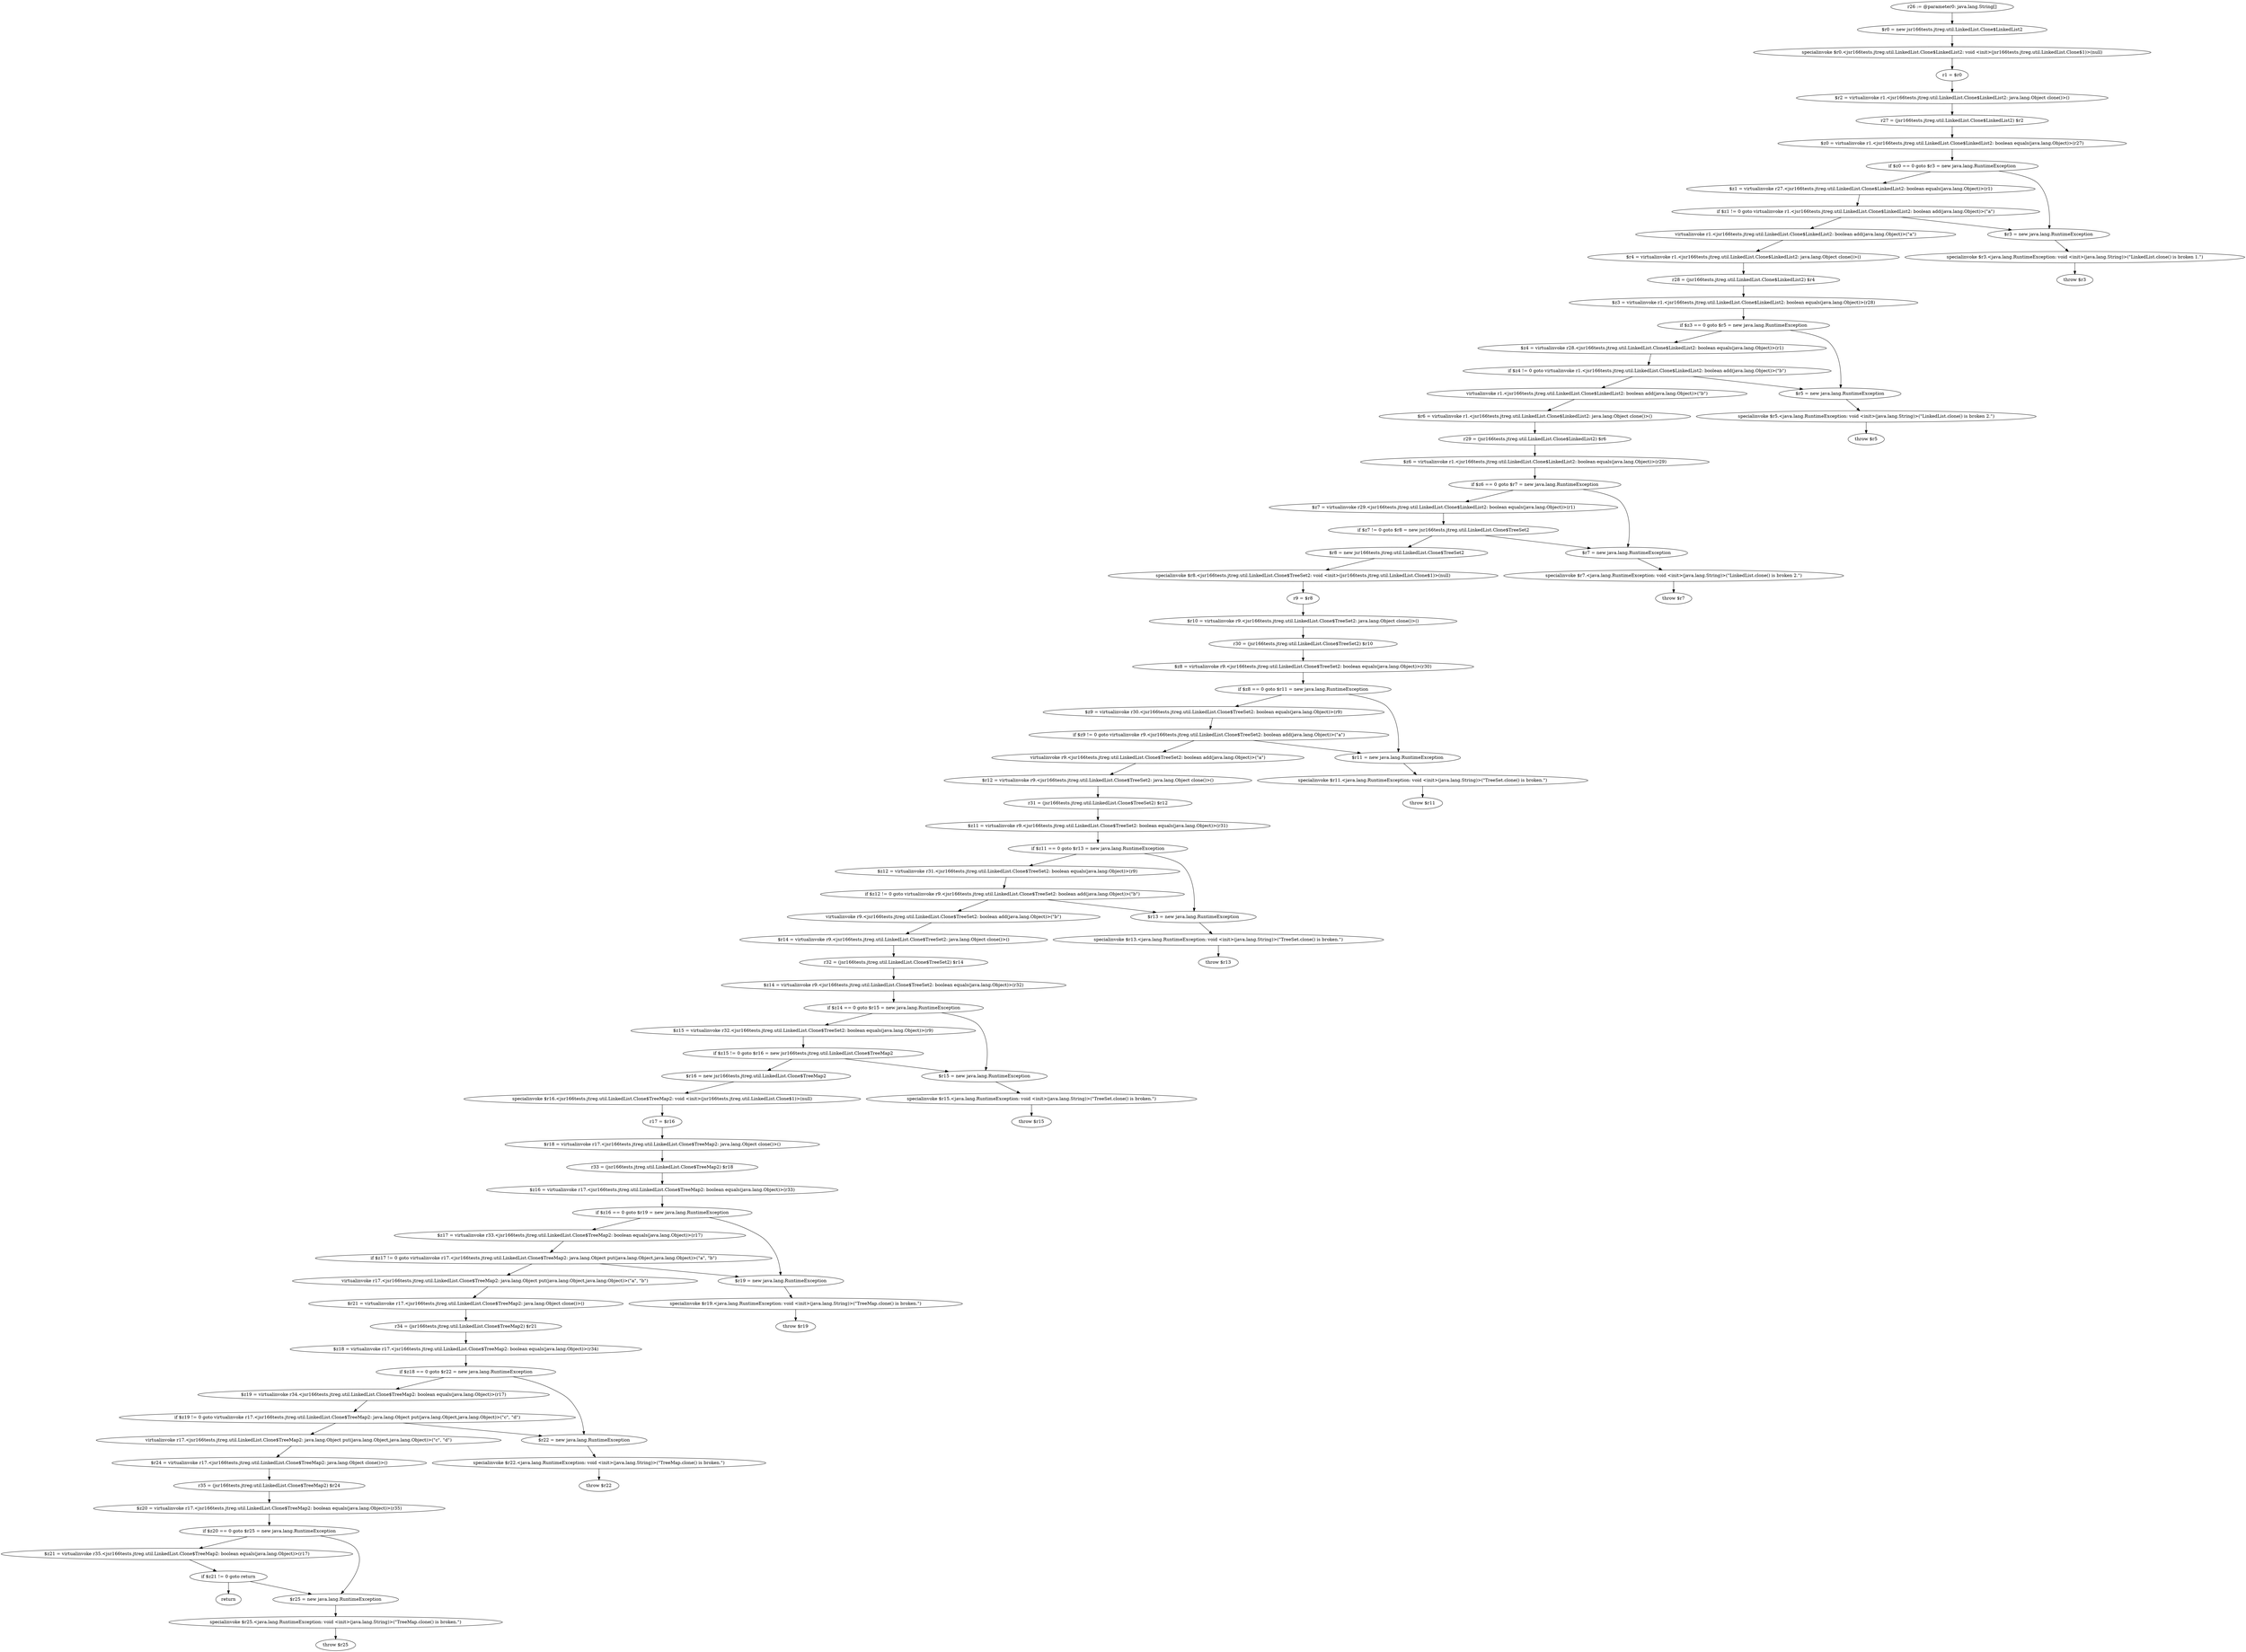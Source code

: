 digraph "unitGraph" {
    "r26 := @parameter0: java.lang.String[]"
    "$r0 = new jsr166tests.jtreg.util.LinkedList.Clone$LinkedList2"
    "specialinvoke $r0.<jsr166tests.jtreg.util.LinkedList.Clone$LinkedList2: void <init>(jsr166tests.jtreg.util.LinkedList.Clone$1)>(null)"
    "r1 = $r0"
    "$r2 = virtualinvoke r1.<jsr166tests.jtreg.util.LinkedList.Clone$LinkedList2: java.lang.Object clone()>()"
    "r27 = (jsr166tests.jtreg.util.LinkedList.Clone$LinkedList2) $r2"
    "$z0 = virtualinvoke r1.<jsr166tests.jtreg.util.LinkedList.Clone$LinkedList2: boolean equals(java.lang.Object)>(r27)"
    "if $z0 == 0 goto $r3 = new java.lang.RuntimeException"
    "$z1 = virtualinvoke r27.<jsr166tests.jtreg.util.LinkedList.Clone$LinkedList2: boolean equals(java.lang.Object)>(r1)"
    "if $z1 != 0 goto virtualinvoke r1.<jsr166tests.jtreg.util.LinkedList.Clone$LinkedList2: boolean add(java.lang.Object)>(\"a\")"
    "$r3 = new java.lang.RuntimeException"
    "specialinvoke $r3.<java.lang.RuntimeException: void <init>(java.lang.String)>(\"LinkedList.clone() is broken 1.\")"
    "throw $r3"
    "virtualinvoke r1.<jsr166tests.jtreg.util.LinkedList.Clone$LinkedList2: boolean add(java.lang.Object)>(\"a\")"
    "$r4 = virtualinvoke r1.<jsr166tests.jtreg.util.LinkedList.Clone$LinkedList2: java.lang.Object clone()>()"
    "r28 = (jsr166tests.jtreg.util.LinkedList.Clone$LinkedList2) $r4"
    "$z3 = virtualinvoke r1.<jsr166tests.jtreg.util.LinkedList.Clone$LinkedList2: boolean equals(java.lang.Object)>(r28)"
    "if $z3 == 0 goto $r5 = new java.lang.RuntimeException"
    "$z4 = virtualinvoke r28.<jsr166tests.jtreg.util.LinkedList.Clone$LinkedList2: boolean equals(java.lang.Object)>(r1)"
    "if $z4 != 0 goto virtualinvoke r1.<jsr166tests.jtreg.util.LinkedList.Clone$LinkedList2: boolean add(java.lang.Object)>(\"b\")"
    "$r5 = new java.lang.RuntimeException"
    "specialinvoke $r5.<java.lang.RuntimeException: void <init>(java.lang.String)>(\"LinkedList.clone() is broken 2.\")"
    "throw $r5"
    "virtualinvoke r1.<jsr166tests.jtreg.util.LinkedList.Clone$LinkedList2: boolean add(java.lang.Object)>(\"b\")"
    "$r6 = virtualinvoke r1.<jsr166tests.jtreg.util.LinkedList.Clone$LinkedList2: java.lang.Object clone()>()"
    "r29 = (jsr166tests.jtreg.util.LinkedList.Clone$LinkedList2) $r6"
    "$z6 = virtualinvoke r1.<jsr166tests.jtreg.util.LinkedList.Clone$LinkedList2: boolean equals(java.lang.Object)>(r29)"
    "if $z6 == 0 goto $r7 = new java.lang.RuntimeException"
    "$z7 = virtualinvoke r29.<jsr166tests.jtreg.util.LinkedList.Clone$LinkedList2: boolean equals(java.lang.Object)>(r1)"
    "if $z7 != 0 goto $r8 = new jsr166tests.jtreg.util.LinkedList.Clone$TreeSet2"
    "$r7 = new java.lang.RuntimeException"
    "specialinvoke $r7.<java.lang.RuntimeException: void <init>(java.lang.String)>(\"LinkedList.clone() is broken 2.\")"
    "throw $r7"
    "$r8 = new jsr166tests.jtreg.util.LinkedList.Clone$TreeSet2"
    "specialinvoke $r8.<jsr166tests.jtreg.util.LinkedList.Clone$TreeSet2: void <init>(jsr166tests.jtreg.util.LinkedList.Clone$1)>(null)"
    "r9 = $r8"
    "$r10 = virtualinvoke r9.<jsr166tests.jtreg.util.LinkedList.Clone$TreeSet2: java.lang.Object clone()>()"
    "r30 = (jsr166tests.jtreg.util.LinkedList.Clone$TreeSet2) $r10"
    "$z8 = virtualinvoke r9.<jsr166tests.jtreg.util.LinkedList.Clone$TreeSet2: boolean equals(java.lang.Object)>(r30)"
    "if $z8 == 0 goto $r11 = new java.lang.RuntimeException"
    "$z9 = virtualinvoke r30.<jsr166tests.jtreg.util.LinkedList.Clone$TreeSet2: boolean equals(java.lang.Object)>(r9)"
    "if $z9 != 0 goto virtualinvoke r9.<jsr166tests.jtreg.util.LinkedList.Clone$TreeSet2: boolean add(java.lang.Object)>(\"a\")"
    "$r11 = new java.lang.RuntimeException"
    "specialinvoke $r11.<java.lang.RuntimeException: void <init>(java.lang.String)>(\"TreeSet.clone() is broken.\")"
    "throw $r11"
    "virtualinvoke r9.<jsr166tests.jtreg.util.LinkedList.Clone$TreeSet2: boolean add(java.lang.Object)>(\"a\")"
    "$r12 = virtualinvoke r9.<jsr166tests.jtreg.util.LinkedList.Clone$TreeSet2: java.lang.Object clone()>()"
    "r31 = (jsr166tests.jtreg.util.LinkedList.Clone$TreeSet2) $r12"
    "$z11 = virtualinvoke r9.<jsr166tests.jtreg.util.LinkedList.Clone$TreeSet2: boolean equals(java.lang.Object)>(r31)"
    "if $z11 == 0 goto $r13 = new java.lang.RuntimeException"
    "$z12 = virtualinvoke r31.<jsr166tests.jtreg.util.LinkedList.Clone$TreeSet2: boolean equals(java.lang.Object)>(r9)"
    "if $z12 != 0 goto virtualinvoke r9.<jsr166tests.jtreg.util.LinkedList.Clone$TreeSet2: boolean add(java.lang.Object)>(\"b\")"
    "$r13 = new java.lang.RuntimeException"
    "specialinvoke $r13.<java.lang.RuntimeException: void <init>(java.lang.String)>(\"TreeSet.clone() is broken.\")"
    "throw $r13"
    "virtualinvoke r9.<jsr166tests.jtreg.util.LinkedList.Clone$TreeSet2: boolean add(java.lang.Object)>(\"b\")"
    "$r14 = virtualinvoke r9.<jsr166tests.jtreg.util.LinkedList.Clone$TreeSet2: java.lang.Object clone()>()"
    "r32 = (jsr166tests.jtreg.util.LinkedList.Clone$TreeSet2) $r14"
    "$z14 = virtualinvoke r9.<jsr166tests.jtreg.util.LinkedList.Clone$TreeSet2: boolean equals(java.lang.Object)>(r32)"
    "if $z14 == 0 goto $r15 = new java.lang.RuntimeException"
    "$z15 = virtualinvoke r32.<jsr166tests.jtreg.util.LinkedList.Clone$TreeSet2: boolean equals(java.lang.Object)>(r9)"
    "if $z15 != 0 goto $r16 = new jsr166tests.jtreg.util.LinkedList.Clone$TreeMap2"
    "$r15 = new java.lang.RuntimeException"
    "specialinvoke $r15.<java.lang.RuntimeException: void <init>(java.lang.String)>(\"TreeSet.clone() is broken.\")"
    "throw $r15"
    "$r16 = new jsr166tests.jtreg.util.LinkedList.Clone$TreeMap2"
    "specialinvoke $r16.<jsr166tests.jtreg.util.LinkedList.Clone$TreeMap2: void <init>(jsr166tests.jtreg.util.LinkedList.Clone$1)>(null)"
    "r17 = $r16"
    "$r18 = virtualinvoke r17.<jsr166tests.jtreg.util.LinkedList.Clone$TreeMap2: java.lang.Object clone()>()"
    "r33 = (jsr166tests.jtreg.util.LinkedList.Clone$TreeMap2) $r18"
    "$z16 = virtualinvoke r17.<jsr166tests.jtreg.util.LinkedList.Clone$TreeMap2: boolean equals(java.lang.Object)>(r33)"
    "if $z16 == 0 goto $r19 = new java.lang.RuntimeException"
    "$z17 = virtualinvoke r33.<jsr166tests.jtreg.util.LinkedList.Clone$TreeMap2: boolean equals(java.lang.Object)>(r17)"
    "if $z17 != 0 goto virtualinvoke r17.<jsr166tests.jtreg.util.LinkedList.Clone$TreeMap2: java.lang.Object put(java.lang.Object,java.lang.Object)>(\"a\", \"b\")"
    "$r19 = new java.lang.RuntimeException"
    "specialinvoke $r19.<java.lang.RuntimeException: void <init>(java.lang.String)>(\"TreeMap.clone() is broken.\")"
    "throw $r19"
    "virtualinvoke r17.<jsr166tests.jtreg.util.LinkedList.Clone$TreeMap2: java.lang.Object put(java.lang.Object,java.lang.Object)>(\"a\", \"b\")"
    "$r21 = virtualinvoke r17.<jsr166tests.jtreg.util.LinkedList.Clone$TreeMap2: java.lang.Object clone()>()"
    "r34 = (jsr166tests.jtreg.util.LinkedList.Clone$TreeMap2) $r21"
    "$z18 = virtualinvoke r17.<jsr166tests.jtreg.util.LinkedList.Clone$TreeMap2: boolean equals(java.lang.Object)>(r34)"
    "if $z18 == 0 goto $r22 = new java.lang.RuntimeException"
    "$z19 = virtualinvoke r34.<jsr166tests.jtreg.util.LinkedList.Clone$TreeMap2: boolean equals(java.lang.Object)>(r17)"
    "if $z19 != 0 goto virtualinvoke r17.<jsr166tests.jtreg.util.LinkedList.Clone$TreeMap2: java.lang.Object put(java.lang.Object,java.lang.Object)>(\"c\", \"d\")"
    "$r22 = new java.lang.RuntimeException"
    "specialinvoke $r22.<java.lang.RuntimeException: void <init>(java.lang.String)>(\"TreeMap.clone() is broken.\")"
    "throw $r22"
    "virtualinvoke r17.<jsr166tests.jtreg.util.LinkedList.Clone$TreeMap2: java.lang.Object put(java.lang.Object,java.lang.Object)>(\"c\", \"d\")"
    "$r24 = virtualinvoke r17.<jsr166tests.jtreg.util.LinkedList.Clone$TreeMap2: java.lang.Object clone()>()"
    "r35 = (jsr166tests.jtreg.util.LinkedList.Clone$TreeMap2) $r24"
    "$z20 = virtualinvoke r17.<jsr166tests.jtreg.util.LinkedList.Clone$TreeMap2: boolean equals(java.lang.Object)>(r35)"
    "if $z20 == 0 goto $r25 = new java.lang.RuntimeException"
    "$z21 = virtualinvoke r35.<jsr166tests.jtreg.util.LinkedList.Clone$TreeMap2: boolean equals(java.lang.Object)>(r17)"
    "if $z21 != 0 goto return"
    "$r25 = new java.lang.RuntimeException"
    "specialinvoke $r25.<java.lang.RuntimeException: void <init>(java.lang.String)>(\"TreeMap.clone() is broken.\")"
    "throw $r25"
    "return"
    "r26 := @parameter0: java.lang.String[]"->"$r0 = new jsr166tests.jtreg.util.LinkedList.Clone$LinkedList2";
    "$r0 = new jsr166tests.jtreg.util.LinkedList.Clone$LinkedList2"->"specialinvoke $r0.<jsr166tests.jtreg.util.LinkedList.Clone$LinkedList2: void <init>(jsr166tests.jtreg.util.LinkedList.Clone$1)>(null)";
    "specialinvoke $r0.<jsr166tests.jtreg.util.LinkedList.Clone$LinkedList2: void <init>(jsr166tests.jtreg.util.LinkedList.Clone$1)>(null)"->"r1 = $r0";
    "r1 = $r0"->"$r2 = virtualinvoke r1.<jsr166tests.jtreg.util.LinkedList.Clone$LinkedList2: java.lang.Object clone()>()";
    "$r2 = virtualinvoke r1.<jsr166tests.jtreg.util.LinkedList.Clone$LinkedList2: java.lang.Object clone()>()"->"r27 = (jsr166tests.jtreg.util.LinkedList.Clone$LinkedList2) $r2";
    "r27 = (jsr166tests.jtreg.util.LinkedList.Clone$LinkedList2) $r2"->"$z0 = virtualinvoke r1.<jsr166tests.jtreg.util.LinkedList.Clone$LinkedList2: boolean equals(java.lang.Object)>(r27)";
    "$z0 = virtualinvoke r1.<jsr166tests.jtreg.util.LinkedList.Clone$LinkedList2: boolean equals(java.lang.Object)>(r27)"->"if $z0 == 0 goto $r3 = new java.lang.RuntimeException";
    "if $z0 == 0 goto $r3 = new java.lang.RuntimeException"->"$z1 = virtualinvoke r27.<jsr166tests.jtreg.util.LinkedList.Clone$LinkedList2: boolean equals(java.lang.Object)>(r1)";
    "if $z0 == 0 goto $r3 = new java.lang.RuntimeException"->"$r3 = new java.lang.RuntimeException";
    "$z1 = virtualinvoke r27.<jsr166tests.jtreg.util.LinkedList.Clone$LinkedList2: boolean equals(java.lang.Object)>(r1)"->"if $z1 != 0 goto virtualinvoke r1.<jsr166tests.jtreg.util.LinkedList.Clone$LinkedList2: boolean add(java.lang.Object)>(\"a\")";
    "if $z1 != 0 goto virtualinvoke r1.<jsr166tests.jtreg.util.LinkedList.Clone$LinkedList2: boolean add(java.lang.Object)>(\"a\")"->"$r3 = new java.lang.RuntimeException";
    "if $z1 != 0 goto virtualinvoke r1.<jsr166tests.jtreg.util.LinkedList.Clone$LinkedList2: boolean add(java.lang.Object)>(\"a\")"->"virtualinvoke r1.<jsr166tests.jtreg.util.LinkedList.Clone$LinkedList2: boolean add(java.lang.Object)>(\"a\")";
    "$r3 = new java.lang.RuntimeException"->"specialinvoke $r3.<java.lang.RuntimeException: void <init>(java.lang.String)>(\"LinkedList.clone() is broken 1.\")";
    "specialinvoke $r3.<java.lang.RuntimeException: void <init>(java.lang.String)>(\"LinkedList.clone() is broken 1.\")"->"throw $r3";
    "virtualinvoke r1.<jsr166tests.jtreg.util.LinkedList.Clone$LinkedList2: boolean add(java.lang.Object)>(\"a\")"->"$r4 = virtualinvoke r1.<jsr166tests.jtreg.util.LinkedList.Clone$LinkedList2: java.lang.Object clone()>()";
    "$r4 = virtualinvoke r1.<jsr166tests.jtreg.util.LinkedList.Clone$LinkedList2: java.lang.Object clone()>()"->"r28 = (jsr166tests.jtreg.util.LinkedList.Clone$LinkedList2) $r4";
    "r28 = (jsr166tests.jtreg.util.LinkedList.Clone$LinkedList2) $r4"->"$z3 = virtualinvoke r1.<jsr166tests.jtreg.util.LinkedList.Clone$LinkedList2: boolean equals(java.lang.Object)>(r28)";
    "$z3 = virtualinvoke r1.<jsr166tests.jtreg.util.LinkedList.Clone$LinkedList2: boolean equals(java.lang.Object)>(r28)"->"if $z3 == 0 goto $r5 = new java.lang.RuntimeException";
    "if $z3 == 0 goto $r5 = new java.lang.RuntimeException"->"$z4 = virtualinvoke r28.<jsr166tests.jtreg.util.LinkedList.Clone$LinkedList2: boolean equals(java.lang.Object)>(r1)";
    "if $z3 == 0 goto $r5 = new java.lang.RuntimeException"->"$r5 = new java.lang.RuntimeException";
    "$z4 = virtualinvoke r28.<jsr166tests.jtreg.util.LinkedList.Clone$LinkedList2: boolean equals(java.lang.Object)>(r1)"->"if $z4 != 0 goto virtualinvoke r1.<jsr166tests.jtreg.util.LinkedList.Clone$LinkedList2: boolean add(java.lang.Object)>(\"b\")";
    "if $z4 != 0 goto virtualinvoke r1.<jsr166tests.jtreg.util.LinkedList.Clone$LinkedList2: boolean add(java.lang.Object)>(\"b\")"->"$r5 = new java.lang.RuntimeException";
    "if $z4 != 0 goto virtualinvoke r1.<jsr166tests.jtreg.util.LinkedList.Clone$LinkedList2: boolean add(java.lang.Object)>(\"b\")"->"virtualinvoke r1.<jsr166tests.jtreg.util.LinkedList.Clone$LinkedList2: boolean add(java.lang.Object)>(\"b\")";
    "$r5 = new java.lang.RuntimeException"->"specialinvoke $r5.<java.lang.RuntimeException: void <init>(java.lang.String)>(\"LinkedList.clone() is broken 2.\")";
    "specialinvoke $r5.<java.lang.RuntimeException: void <init>(java.lang.String)>(\"LinkedList.clone() is broken 2.\")"->"throw $r5";
    "virtualinvoke r1.<jsr166tests.jtreg.util.LinkedList.Clone$LinkedList2: boolean add(java.lang.Object)>(\"b\")"->"$r6 = virtualinvoke r1.<jsr166tests.jtreg.util.LinkedList.Clone$LinkedList2: java.lang.Object clone()>()";
    "$r6 = virtualinvoke r1.<jsr166tests.jtreg.util.LinkedList.Clone$LinkedList2: java.lang.Object clone()>()"->"r29 = (jsr166tests.jtreg.util.LinkedList.Clone$LinkedList2) $r6";
    "r29 = (jsr166tests.jtreg.util.LinkedList.Clone$LinkedList2) $r6"->"$z6 = virtualinvoke r1.<jsr166tests.jtreg.util.LinkedList.Clone$LinkedList2: boolean equals(java.lang.Object)>(r29)";
    "$z6 = virtualinvoke r1.<jsr166tests.jtreg.util.LinkedList.Clone$LinkedList2: boolean equals(java.lang.Object)>(r29)"->"if $z6 == 0 goto $r7 = new java.lang.RuntimeException";
    "if $z6 == 0 goto $r7 = new java.lang.RuntimeException"->"$z7 = virtualinvoke r29.<jsr166tests.jtreg.util.LinkedList.Clone$LinkedList2: boolean equals(java.lang.Object)>(r1)";
    "if $z6 == 0 goto $r7 = new java.lang.RuntimeException"->"$r7 = new java.lang.RuntimeException";
    "$z7 = virtualinvoke r29.<jsr166tests.jtreg.util.LinkedList.Clone$LinkedList2: boolean equals(java.lang.Object)>(r1)"->"if $z7 != 0 goto $r8 = new jsr166tests.jtreg.util.LinkedList.Clone$TreeSet2";
    "if $z7 != 0 goto $r8 = new jsr166tests.jtreg.util.LinkedList.Clone$TreeSet2"->"$r7 = new java.lang.RuntimeException";
    "if $z7 != 0 goto $r8 = new jsr166tests.jtreg.util.LinkedList.Clone$TreeSet2"->"$r8 = new jsr166tests.jtreg.util.LinkedList.Clone$TreeSet2";
    "$r7 = new java.lang.RuntimeException"->"specialinvoke $r7.<java.lang.RuntimeException: void <init>(java.lang.String)>(\"LinkedList.clone() is broken 2.\")";
    "specialinvoke $r7.<java.lang.RuntimeException: void <init>(java.lang.String)>(\"LinkedList.clone() is broken 2.\")"->"throw $r7";
    "$r8 = new jsr166tests.jtreg.util.LinkedList.Clone$TreeSet2"->"specialinvoke $r8.<jsr166tests.jtreg.util.LinkedList.Clone$TreeSet2: void <init>(jsr166tests.jtreg.util.LinkedList.Clone$1)>(null)";
    "specialinvoke $r8.<jsr166tests.jtreg.util.LinkedList.Clone$TreeSet2: void <init>(jsr166tests.jtreg.util.LinkedList.Clone$1)>(null)"->"r9 = $r8";
    "r9 = $r8"->"$r10 = virtualinvoke r9.<jsr166tests.jtreg.util.LinkedList.Clone$TreeSet2: java.lang.Object clone()>()";
    "$r10 = virtualinvoke r9.<jsr166tests.jtreg.util.LinkedList.Clone$TreeSet2: java.lang.Object clone()>()"->"r30 = (jsr166tests.jtreg.util.LinkedList.Clone$TreeSet2) $r10";
    "r30 = (jsr166tests.jtreg.util.LinkedList.Clone$TreeSet2) $r10"->"$z8 = virtualinvoke r9.<jsr166tests.jtreg.util.LinkedList.Clone$TreeSet2: boolean equals(java.lang.Object)>(r30)";
    "$z8 = virtualinvoke r9.<jsr166tests.jtreg.util.LinkedList.Clone$TreeSet2: boolean equals(java.lang.Object)>(r30)"->"if $z8 == 0 goto $r11 = new java.lang.RuntimeException";
    "if $z8 == 0 goto $r11 = new java.lang.RuntimeException"->"$z9 = virtualinvoke r30.<jsr166tests.jtreg.util.LinkedList.Clone$TreeSet2: boolean equals(java.lang.Object)>(r9)";
    "if $z8 == 0 goto $r11 = new java.lang.RuntimeException"->"$r11 = new java.lang.RuntimeException";
    "$z9 = virtualinvoke r30.<jsr166tests.jtreg.util.LinkedList.Clone$TreeSet2: boolean equals(java.lang.Object)>(r9)"->"if $z9 != 0 goto virtualinvoke r9.<jsr166tests.jtreg.util.LinkedList.Clone$TreeSet2: boolean add(java.lang.Object)>(\"a\")";
    "if $z9 != 0 goto virtualinvoke r9.<jsr166tests.jtreg.util.LinkedList.Clone$TreeSet2: boolean add(java.lang.Object)>(\"a\")"->"$r11 = new java.lang.RuntimeException";
    "if $z9 != 0 goto virtualinvoke r9.<jsr166tests.jtreg.util.LinkedList.Clone$TreeSet2: boolean add(java.lang.Object)>(\"a\")"->"virtualinvoke r9.<jsr166tests.jtreg.util.LinkedList.Clone$TreeSet2: boolean add(java.lang.Object)>(\"a\")";
    "$r11 = new java.lang.RuntimeException"->"specialinvoke $r11.<java.lang.RuntimeException: void <init>(java.lang.String)>(\"TreeSet.clone() is broken.\")";
    "specialinvoke $r11.<java.lang.RuntimeException: void <init>(java.lang.String)>(\"TreeSet.clone() is broken.\")"->"throw $r11";
    "virtualinvoke r9.<jsr166tests.jtreg.util.LinkedList.Clone$TreeSet2: boolean add(java.lang.Object)>(\"a\")"->"$r12 = virtualinvoke r9.<jsr166tests.jtreg.util.LinkedList.Clone$TreeSet2: java.lang.Object clone()>()";
    "$r12 = virtualinvoke r9.<jsr166tests.jtreg.util.LinkedList.Clone$TreeSet2: java.lang.Object clone()>()"->"r31 = (jsr166tests.jtreg.util.LinkedList.Clone$TreeSet2) $r12";
    "r31 = (jsr166tests.jtreg.util.LinkedList.Clone$TreeSet2) $r12"->"$z11 = virtualinvoke r9.<jsr166tests.jtreg.util.LinkedList.Clone$TreeSet2: boolean equals(java.lang.Object)>(r31)";
    "$z11 = virtualinvoke r9.<jsr166tests.jtreg.util.LinkedList.Clone$TreeSet2: boolean equals(java.lang.Object)>(r31)"->"if $z11 == 0 goto $r13 = new java.lang.RuntimeException";
    "if $z11 == 0 goto $r13 = new java.lang.RuntimeException"->"$z12 = virtualinvoke r31.<jsr166tests.jtreg.util.LinkedList.Clone$TreeSet2: boolean equals(java.lang.Object)>(r9)";
    "if $z11 == 0 goto $r13 = new java.lang.RuntimeException"->"$r13 = new java.lang.RuntimeException";
    "$z12 = virtualinvoke r31.<jsr166tests.jtreg.util.LinkedList.Clone$TreeSet2: boolean equals(java.lang.Object)>(r9)"->"if $z12 != 0 goto virtualinvoke r9.<jsr166tests.jtreg.util.LinkedList.Clone$TreeSet2: boolean add(java.lang.Object)>(\"b\")";
    "if $z12 != 0 goto virtualinvoke r9.<jsr166tests.jtreg.util.LinkedList.Clone$TreeSet2: boolean add(java.lang.Object)>(\"b\")"->"$r13 = new java.lang.RuntimeException";
    "if $z12 != 0 goto virtualinvoke r9.<jsr166tests.jtreg.util.LinkedList.Clone$TreeSet2: boolean add(java.lang.Object)>(\"b\")"->"virtualinvoke r9.<jsr166tests.jtreg.util.LinkedList.Clone$TreeSet2: boolean add(java.lang.Object)>(\"b\")";
    "$r13 = new java.lang.RuntimeException"->"specialinvoke $r13.<java.lang.RuntimeException: void <init>(java.lang.String)>(\"TreeSet.clone() is broken.\")";
    "specialinvoke $r13.<java.lang.RuntimeException: void <init>(java.lang.String)>(\"TreeSet.clone() is broken.\")"->"throw $r13";
    "virtualinvoke r9.<jsr166tests.jtreg.util.LinkedList.Clone$TreeSet2: boolean add(java.lang.Object)>(\"b\")"->"$r14 = virtualinvoke r9.<jsr166tests.jtreg.util.LinkedList.Clone$TreeSet2: java.lang.Object clone()>()";
    "$r14 = virtualinvoke r9.<jsr166tests.jtreg.util.LinkedList.Clone$TreeSet2: java.lang.Object clone()>()"->"r32 = (jsr166tests.jtreg.util.LinkedList.Clone$TreeSet2) $r14";
    "r32 = (jsr166tests.jtreg.util.LinkedList.Clone$TreeSet2) $r14"->"$z14 = virtualinvoke r9.<jsr166tests.jtreg.util.LinkedList.Clone$TreeSet2: boolean equals(java.lang.Object)>(r32)";
    "$z14 = virtualinvoke r9.<jsr166tests.jtreg.util.LinkedList.Clone$TreeSet2: boolean equals(java.lang.Object)>(r32)"->"if $z14 == 0 goto $r15 = new java.lang.RuntimeException";
    "if $z14 == 0 goto $r15 = new java.lang.RuntimeException"->"$z15 = virtualinvoke r32.<jsr166tests.jtreg.util.LinkedList.Clone$TreeSet2: boolean equals(java.lang.Object)>(r9)";
    "if $z14 == 0 goto $r15 = new java.lang.RuntimeException"->"$r15 = new java.lang.RuntimeException";
    "$z15 = virtualinvoke r32.<jsr166tests.jtreg.util.LinkedList.Clone$TreeSet2: boolean equals(java.lang.Object)>(r9)"->"if $z15 != 0 goto $r16 = new jsr166tests.jtreg.util.LinkedList.Clone$TreeMap2";
    "if $z15 != 0 goto $r16 = new jsr166tests.jtreg.util.LinkedList.Clone$TreeMap2"->"$r15 = new java.lang.RuntimeException";
    "if $z15 != 0 goto $r16 = new jsr166tests.jtreg.util.LinkedList.Clone$TreeMap2"->"$r16 = new jsr166tests.jtreg.util.LinkedList.Clone$TreeMap2";
    "$r15 = new java.lang.RuntimeException"->"specialinvoke $r15.<java.lang.RuntimeException: void <init>(java.lang.String)>(\"TreeSet.clone() is broken.\")";
    "specialinvoke $r15.<java.lang.RuntimeException: void <init>(java.lang.String)>(\"TreeSet.clone() is broken.\")"->"throw $r15";
    "$r16 = new jsr166tests.jtreg.util.LinkedList.Clone$TreeMap2"->"specialinvoke $r16.<jsr166tests.jtreg.util.LinkedList.Clone$TreeMap2: void <init>(jsr166tests.jtreg.util.LinkedList.Clone$1)>(null)";
    "specialinvoke $r16.<jsr166tests.jtreg.util.LinkedList.Clone$TreeMap2: void <init>(jsr166tests.jtreg.util.LinkedList.Clone$1)>(null)"->"r17 = $r16";
    "r17 = $r16"->"$r18 = virtualinvoke r17.<jsr166tests.jtreg.util.LinkedList.Clone$TreeMap2: java.lang.Object clone()>()";
    "$r18 = virtualinvoke r17.<jsr166tests.jtreg.util.LinkedList.Clone$TreeMap2: java.lang.Object clone()>()"->"r33 = (jsr166tests.jtreg.util.LinkedList.Clone$TreeMap2) $r18";
    "r33 = (jsr166tests.jtreg.util.LinkedList.Clone$TreeMap2) $r18"->"$z16 = virtualinvoke r17.<jsr166tests.jtreg.util.LinkedList.Clone$TreeMap2: boolean equals(java.lang.Object)>(r33)";
    "$z16 = virtualinvoke r17.<jsr166tests.jtreg.util.LinkedList.Clone$TreeMap2: boolean equals(java.lang.Object)>(r33)"->"if $z16 == 0 goto $r19 = new java.lang.RuntimeException";
    "if $z16 == 0 goto $r19 = new java.lang.RuntimeException"->"$z17 = virtualinvoke r33.<jsr166tests.jtreg.util.LinkedList.Clone$TreeMap2: boolean equals(java.lang.Object)>(r17)";
    "if $z16 == 0 goto $r19 = new java.lang.RuntimeException"->"$r19 = new java.lang.RuntimeException";
    "$z17 = virtualinvoke r33.<jsr166tests.jtreg.util.LinkedList.Clone$TreeMap2: boolean equals(java.lang.Object)>(r17)"->"if $z17 != 0 goto virtualinvoke r17.<jsr166tests.jtreg.util.LinkedList.Clone$TreeMap2: java.lang.Object put(java.lang.Object,java.lang.Object)>(\"a\", \"b\")";
    "if $z17 != 0 goto virtualinvoke r17.<jsr166tests.jtreg.util.LinkedList.Clone$TreeMap2: java.lang.Object put(java.lang.Object,java.lang.Object)>(\"a\", \"b\")"->"$r19 = new java.lang.RuntimeException";
    "if $z17 != 0 goto virtualinvoke r17.<jsr166tests.jtreg.util.LinkedList.Clone$TreeMap2: java.lang.Object put(java.lang.Object,java.lang.Object)>(\"a\", \"b\")"->"virtualinvoke r17.<jsr166tests.jtreg.util.LinkedList.Clone$TreeMap2: java.lang.Object put(java.lang.Object,java.lang.Object)>(\"a\", \"b\")";
    "$r19 = new java.lang.RuntimeException"->"specialinvoke $r19.<java.lang.RuntimeException: void <init>(java.lang.String)>(\"TreeMap.clone() is broken.\")";
    "specialinvoke $r19.<java.lang.RuntimeException: void <init>(java.lang.String)>(\"TreeMap.clone() is broken.\")"->"throw $r19";
    "virtualinvoke r17.<jsr166tests.jtreg.util.LinkedList.Clone$TreeMap2: java.lang.Object put(java.lang.Object,java.lang.Object)>(\"a\", \"b\")"->"$r21 = virtualinvoke r17.<jsr166tests.jtreg.util.LinkedList.Clone$TreeMap2: java.lang.Object clone()>()";
    "$r21 = virtualinvoke r17.<jsr166tests.jtreg.util.LinkedList.Clone$TreeMap2: java.lang.Object clone()>()"->"r34 = (jsr166tests.jtreg.util.LinkedList.Clone$TreeMap2) $r21";
    "r34 = (jsr166tests.jtreg.util.LinkedList.Clone$TreeMap2) $r21"->"$z18 = virtualinvoke r17.<jsr166tests.jtreg.util.LinkedList.Clone$TreeMap2: boolean equals(java.lang.Object)>(r34)";
    "$z18 = virtualinvoke r17.<jsr166tests.jtreg.util.LinkedList.Clone$TreeMap2: boolean equals(java.lang.Object)>(r34)"->"if $z18 == 0 goto $r22 = new java.lang.RuntimeException";
    "if $z18 == 0 goto $r22 = new java.lang.RuntimeException"->"$z19 = virtualinvoke r34.<jsr166tests.jtreg.util.LinkedList.Clone$TreeMap2: boolean equals(java.lang.Object)>(r17)";
    "if $z18 == 0 goto $r22 = new java.lang.RuntimeException"->"$r22 = new java.lang.RuntimeException";
    "$z19 = virtualinvoke r34.<jsr166tests.jtreg.util.LinkedList.Clone$TreeMap2: boolean equals(java.lang.Object)>(r17)"->"if $z19 != 0 goto virtualinvoke r17.<jsr166tests.jtreg.util.LinkedList.Clone$TreeMap2: java.lang.Object put(java.lang.Object,java.lang.Object)>(\"c\", \"d\")";
    "if $z19 != 0 goto virtualinvoke r17.<jsr166tests.jtreg.util.LinkedList.Clone$TreeMap2: java.lang.Object put(java.lang.Object,java.lang.Object)>(\"c\", \"d\")"->"$r22 = new java.lang.RuntimeException";
    "if $z19 != 0 goto virtualinvoke r17.<jsr166tests.jtreg.util.LinkedList.Clone$TreeMap2: java.lang.Object put(java.lang.Object,java.lang.Object)>(\"c\", \"d\")"->"virtualinvoke r17.<jsr166tests.jtreg.util.LinkedList.Clone$TreeMap2: java.lang.Object put(java.lang.Object,java.lang.Object)>(\"c\", \"d\")";
    "$r22 = new java.lang.RuntimeException"->"specialinvoke $r22.<java.lang.RuntimeException: void <init>(java.lang.String)>(\"TreeMap.clone() is broken.\")";
    "specialinvoke $r22.<java.lang.RuntimeException: void <init>(java.lang.String)>(\"TreeMap.clone() is broken.\")"->"throw $r22";
    "virtualinvoke r17.<jsr166tests.jtreg.util.LinkedList.Clone$TreeMap2: java.lang.Object put(java.lang.Object,java.lang.Object)>(\"c\", \"d\")"->"$r24 = virtualinvoke r17.<jsr166tests.jtreg.util.LinkedList.Clone$TreeMap2: java.lang.Object clone()>()";
    "$r24 = virtualinvoke r17.<jsr166tests.jtreg.util.LinkedList.Clone$TreeMap2: java.lang.Object clone()>()"->"r35 = (jsr166tests.jtreg.util.LinkedList.Clone$TreeMap2) $r24";
    "r35 = (jsr166tests.jtreg.util.LinkedList.Clone$TreeMap2) $r24"->"$z20 = virtualinvoke r17.<jsr166tests.jtreg.util.LinkedList.Clone$TreeMap2: boolean equals(java.lang.Object)>(r35)";
    "$z20 = virtualinvoke r17.<jsr166tests.jtreg.util.LinkedList.Clone$TreeMap2: boolean equals(java.lang.Object)>(r35)"->"if $z20 == 0 goto $r25 = new java.lang.RuntimeException";
    "if $z20 == 0 goto $r25 = new java.lang.RuntimeException"->"$z21 = virtualinvoke r35.<jsr166tests.jtreg.util.LinkedList.Clone$TreeMap2: boolean equals(java.lang.Object)>(r17)";
    "if $z20 == 0 goto $r25 = new java.lang.RuntimeException"->"$r25 = new java.lang.RuntimeException";
    "$z21 = virtualinvoke r35.<jsr166tests.jtreg.util.LinkedList.Clone$TreeMap2: boolean equals(java.lang.Object)>(r17)"->"if $z21 != 0 goto return";
    "if $z21 != 0 goto return"->"$r25 = new java.lang.RuntimeException";
    "if $z21 != 0 goto return"->"return";
    "$r25 = new java.lang.RuntimeException"->"specialinvoke $r25.<java.lang.RuntimeException: void <init>(java.lang.String)>(\"TreeMap.clone() is broken.\")";
    "specialinvoke $r25.<java.lang.RuntimeException: void <init>(java.lang.String)>(\"TreeMap.clone() is broken.\")"->"throw $r25";
}
